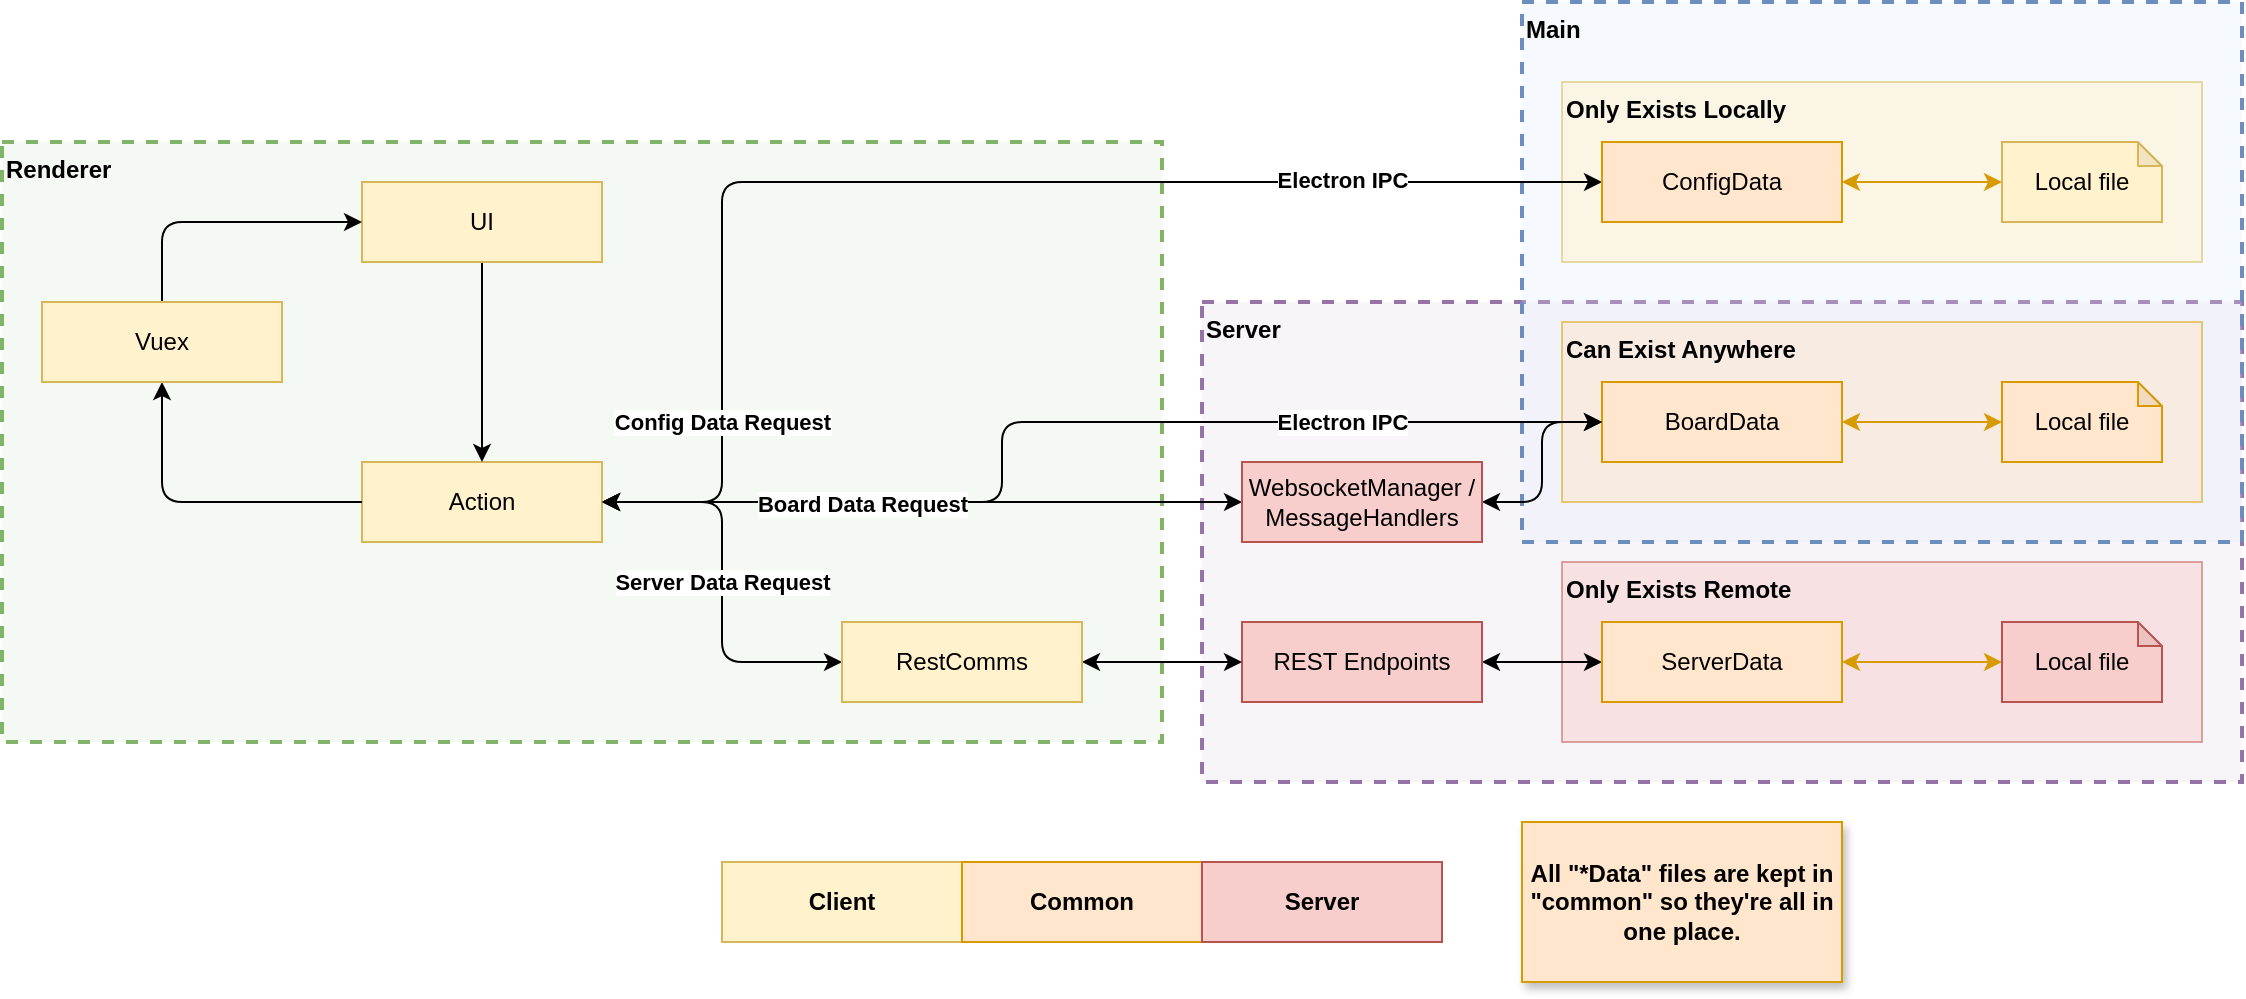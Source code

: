 <mxfile version="20.7.4" type="device"><diagram id="I5dCZkXRIhbGK4yqcfKX" name="Page-1"><mxGraphModel dx="1231" dy="727" grid="1" gridSize="10" guides="1" tooltips="1" connect="1" arrows="1" fold="1" page="1" pageScale="1" pageWidth="850" pageHeight="1100" math="0" shadow="0"><root><mxCell id="0"/><mxCell id="1" parent="0"/><mxCell id="-n_-xDAseKBe1zh5_1ba-4" value="Server" style="rounded=0;whiteSpace=wrap;html=1;verticalAlign=top;fontStyle=1;align=left;strokeWidth=2;dashed=1;fillColor=#e1d5e7;strokeColor=#9673a6;perimeterSpacing=0;glass=0;fillStyle=auto;fillOpacity=25;" parent="1" vertex="1"><mxGeometry x="620" y="200" width="520" height="240" as="geometry"/></mxCell><mxCell id="-n_-xDAseKBe1zh5_1ba-3" value="Main" style="rounded=0;whiteSpace=wrap;html=1;verticalAlign=top;fontStyle=1;align=left;strokeWidth=2;dashed=1;fillColor=#dae8fc;strokeColor=#6c8ebf;perimeterSpacing=0;glass=0;fillStyle=auto;fillOpacity=25;" parent="1" vertex="1"><mxGeometry x="780" y="50" width="360" height="270" as="geometry"/></mxCell><mxCell id="-n_-xDAseKBe1zh5_1ba-1" value="Renderer" style="rounded=0;whiteSpace=wrap;html=1;verticalAlign=top;fontStyle=1;align=left;strokeWidth=2;dashed=1;fillColor=#d5e8d4;strokeColor=#82b366;perimeterSpacing=0;glass=0;fillStyle=auto;fillOpacity=25;" parent="1" vertex="1"><mxGeometry x="20" y="120" width="580" height="300" as="geometry"/></mxCell><mxCell id="eVuMP-qe88cXhquZFNh7-8" value="All &quot;*Data&quot; files are kept in &quot;common&quot; so they're all in one place." style="rounded=0;whiteSpace=wrap;html=1;fillColor=#ffe6cc;strokeColor=#d79b00;fontStyle=1;glass=0;shadow=1;" parent="1" vertex="1"><mxGeometry x="780" y="460" width="160" height="80" as="geometry"/></mxCell><mxCell id="eVuMP-qe88cXhquZFNh7-6" value="Only Exists Remote" style="rounded=0;whiteSpace=wrap;html=1;sketch=0;strokeWidth=1;fillColor=#f8cecc;strokeColor=#b85450;fontStyle=1;align=left;verticalAlign=top;opacity=50;" parent="1" vertex="1"><mxGeometry x="800" y="330" width="320" height="90" as="geometry"/></mxCell><mxCell id="eVuMP-qe88cXhquZFNh7-5" value="Can Exist Anywhere" style="rounded=0;whiteSpace=wrap;html=1;sketch=0;strokeWidth=1;fillColor=#ffe6cc;strokeColor=#d79b00;fontStyle=1;align=left;verticalAlign=top;opacity=50;" parent="1" vertex="1"><mxGeometry x="800" y="210" width="320" height="90" as="geometry"/></mxCell><mxCell id="eVuMP-qe88cXhquZFNh7-4" value="Only Exists Locally" style="rounded=0;whiteSpace=wrap;html=1;sketch=0;strokeWidth=1;fillColor=#fff2cc;strokeColor=#d6b656;fontStyle=1;align=left;verticalAlign=top;opacity=50;" parent="1" vertex="1"><mxGeometry x="800" y="90" width="320" height="90" as="geometry"/></mxCell><mxCell id="AT8L72S1eIH0WpdXs7L9-47" style="edgeStyle=orthogonalEdgeStyle;rounded=1;orthogonalLoop=1;jettySize=auto;html=1;exitX=1;exitY=0.5;exitDx=0;exitDy=0;entryX=0;entryY=0.5;entryDx=0;entryDy=0;startArrow=classic;startFill=1;" parent="1" source="AT8L72S1eIH0WpdXs7L9-44" target="AT8L72S1eIH0WpdXs7L9-37" edge="1"><mxGeometry relative="1" as="geometry"><Array as="points"><mxPoint x="380" y="300"/><mxPoint x="380" y="140"/></Array></mxGeometry></mxCell><mxCell id="-n_-xDAseKBe1zh5_1ba-7" value="Electron IPC" style="edgeLabel;html=1;align=center;verticalAlign=middle;resizable=0;points=[];fontStyle=1" parent="AT8L72S1eIH0WpdXs7L9-47" vertex="1" connectable="0"><mxGeometry x="0.506" y="1" relative="1" as="geometry"><mxPoint x="33" as="offset"/></mxGeometry></mxCell><mxCell id="0aFK9B-e_eMhsSHs9_iM-3" value="&lt;b&gt;Config Data Request&lt;/b&gt;" style="edgeLabel;html=1;align=center;verticalAlign=middle;resizable=0;points=[];" vertex="1" connectable="0" parent="AT8L72S1eIH0WpdXs7L9-47"><mxGeometry x="-0.118" y="-2" relative="1" as="geometry"><mxPoint x="-71" y="118" as="offset"/></mxGeometry></mxCell><mxCell id="eVuMP-qe88cXhquZFNh7-2" style="edgeStyle=orthogonalEdgeStyle;rounded=1;orthogonalLoop=1;jettySize=auto;html=1;exitX=1;exitY=0.5;exitDx=0;exitDy=0;entryX=0;entryY=0.5;entryDx=0;entryDy=0;strokeColor=default;startArrow=classic;startFill=1;" parent="1" source="AT8L72S1eIH0WpdXs7L9-44" target="eVuMP-qe88cXhquZFNh7-1" edge="1"><mxGeometry relative="1" as="geometry"/></mxCell><mxCell id="0aFK9B-e_eMhsSHs9_iM-4" value="&lt;b&gt;Server Data Request&lt;/b&gt;" style="edgeLabel;html=1;align=center;verticalAlign=middle;resizable=0;points=[];" vertex="1" connectable="0" parent="eVuMP-qe88cXhquZFNh7-2"><mxGeometry x="0.6" y="-2" relative="1" as="geometry"><mxPoint x="-20" y="-42" as="offset"/></mxGeometry></mxCell><mxCell id="AT8L72S1eIH0WpdXs7L9-44" value="Action" style="rounded=0;whiteSpace=wrap;html=1;verticalAlign=middle;fontStyle=0;align=center;fillColor=#fff2cc;strokeColor=#d6b656;strokeWidth=1;" parent="1" vertex="1"><mxGeometry x="200" y="280" width="120" height="40" as="geometry"/></mxCell><mxCell id="AT8L72S1eIH0WpdXs7L9-6" style="edgeStyle=orthogonalEdgeStyle;rounded=1;orthogonalLoop=1;jettySize=auto;html=1;exitX=1;exitY=0.5;exitDx=0;exitDy=0;entryX=0;entryY=0.5;entryDx=0;entryDy=0;entryPerimeter=0;startArrow=classic;startFill=1;fillColor=#ffe6cc;strokeColor=#d79b00;" parent="1" source="AT8L72S1eIH0WpdXs7L9-1" target="AT8L72S1eIH0WpdXs7L9-5" edge="1"><mxGeometry relative="1" as="geometry"/></mxCell><mxCell id="AT8L72S1eIH0WpdXs7L9-1" value="BoardData" style="rounded=0;whiteSpace=wrap;html=1;fillColor=#ffe6cc;strokeColor=#d79b00;strokeWidth=1;" parent="1" vertex="1"><mxGeometry x="820" y="240" width="120" height="40" as="geometry"/></mxCell><mxCell id="AT8L72S1eIH0WpdXs7L9-31" style="edgeStyle=orthogonalEdgeStyle;rounded=1;orthogonalLoop=1;jettySize=auto;html=1;exitX=1;exitY=0.5;exitDx=0;exitDy=0;entryX=0;entryY=0.5;entryDx=0;entryDy=0;startArrow=classic;startFill=1;" parent="1" source="AT8L72S1eIH0WpdXs7L9-2" target="AT8L72S1eIH0WpdXs7L9-4" edge="1"><mxGeometry relative="1" as="geometry"><mxPoint x="780" y="380" as="sourcePoint"/></mxGeometry></mxCell><mxCell id="AT8L72S1eIH0WpdXs7L9-2" value="REST Endpoints" style="rounded=0;whiteSpace=wrap;html=1;fillColor=#f8cecc;strokeColor=#b85450;strokeWidth=1;" parent="1" vertex="1"><mxGeometry x="640" y="360" width="120" height="40" as="geometry"/></mxCell><mxCell id="AT8L72S1eIH0WpdXs7L9-24" style="edgeStyle=orthogonalEdgeStyle;rounded=1;orthogonalLoop=1;jettySize=auto;html=1;exitX=1;exitY=0.5;exitDx=0;exitDy=0;entryX=0;entryY=0.5;entryDx=0;entryDy=0;startArrow=classic;startFill=1;" parent="1" source="AT8L72S1eIH0WpdXs7L9-44" target="AT8L72S1eIH0WpdXs7L9-23" edge="1"><mxGeometry relative="1" as="geometry"><mxPoint x="560" y="300" as="sourcePoint"/></mxGeometry></mxCell><mxCell id="AT8L72S1eIH0WpdXs7L9-7" style="edgeStyle=orthogonalEdgeStyle;rounded=1;orthogonalLoop=1;jettySize=auto;html=1;exitX=1;exitY=0.5;exitDx=0;exitDy=0;entryX=0;entryY=0.5;entryDx=0;entryDy=0;entryPerimeter=0;startArrow=classic;startFill=1;fillColor=#ffe6cc;strokeColor=#d79b00;" parent="1" source="AT8L72S1eIH0WpdXs7L9-4" target="AT8L72S1eIH0WpdXs7L9-46" edge="1"><mxGeometry relative="1" as="geometry"><mxPoint x="1020" y="390" as="targetPoint"/></mxGeometry></mxCell><mxCell id="AT8L72S1eIH0WpdXs7L9-4" value="ServerData" style="rounded=0;whiteSpace=wrap;html=1;fillColor=#ffe6cc;strokeColor=#d79b00;strokeWidth=1;" parent="1" vertex="1"><mxGeometry x="820" y="360" width="120" height="40" as="geometry"/></mxCell><mxCell id="AT8L72S1eIH0WpdXs7L9-5" value="Local file" style="shape=note;whiteSpace=wrap;html=1;backgroundOutline=1;darkOpacity=0.05;fillColor=#ffe6cc;strokeColor=#d79b00;size=12;strokeWidth=1;" parent="1" vertex="1"><mxGeometry x="1020" y="240" width="80" height="40" as="geometry"/></mxCell><mxCell id="AT8L72S1eIH0WpdXs7L9-22" style="edgeStyle=orthogonalEdgeStyle;rounded=1;orthogonalLoop=1;jettySize=auto;html=1;exitX=1;exitY=0.5;exitDx=0;exitDy=0;entryX=0;entryY=0.5;entryDx=0;entryDy=0;startArrow=classic;startFill=1;" parent="1" source="AT8L72S1eIH0WpdXs7L9-44" target="AT8L72S1eIH0WpdXs7L9-1" edge="1"><mxGeometry relative="1" as="geometry"><mxPoint x="560" y="260" as="sourcePoint"/><Array as="points"><mxPoint x="520" y="300"/><mxPoint x="520" y="260"/></Array></mxGeometry></mxCell><mxCell id="-n_-xDAseKBe1zh5_1ba-6" value="Electron IPC" style="edgeLabel;html=1;align=center;verticalAlign=middle;resizable=0;points=[];fontStyle=1" parent="AT8L72S1eIH0WpdXs7L9-22" vertex="1" connectable="0"><mxGeometry x="-0.177" y="1" relative="1" as="geometry"><mxPoint x="171" y="-18" as="offset"/></mxGeometry></mxCell><mxCell id="0aFK9B-e_eMhsSHs9_iM-2" value="Board Data Request" style="edgeLabel;html=1;align=center;verticalAlign=middle;resizable=0;points=[];fontStyle=1" vertex="1" connectable="0" parent="AT8L72S1eIH0WpdXs7L9-22"><mxGeometry x="-0.593" y="-1" relative="1" as="geometry"><mxPoint x="20" as="offset"/></mxGeometry></mxCell><mxCell id="AT8L72S1eIH0WpdXs7L9-20" style="edgeStyle=orthogonalEdgeStyle;rounded=1;orthogonalLoop=1;jettySize=auto;html=1;exitX=0;exitY=0.5;exitDx=0;exitDy=0;entryX=0.5;entryY=1;entryDx=0;entryDy=0;startArrow=none;startFill=0;" parent="1" source="AT8L72S1eIH0WpdXs7L9-44" target="AT8L72S1eIH0WpdXs7L9-19" edge="1"><mxGeometry relative="1" as="geometry"><mxPoint x="200" y="260" as="sourcePoint"/></mxGeometry></mxCell><mxCell id="AT8L72S1eIH0WpdXs7L9-18" style="edgeStyle=orthogonalEdgeStyle;rounded=1;orthogonalLoop=1;jettySize=auto;html=1;exitX=0.5;exitY=1;exitDx=0;exitDy=0;entryX=0.5;entryY=0;entryDx=0;entryDy=0;startArrow=none;startFill=0;" parent="1" source="AT8L72S1eIH0WpdXs7L9-17" target="AT8L72S1eIH0WpdXs7L9-44" edge="1"><mxGeometry relative="1" as="geometry"><mxPoint x="260" y="240" as="targetPoint"/></mxGeometry></mxCell><mxCell id="AT8L72S1eIH0WpdXs7L9-17" value="UI" style="rounded=0;whiteSpace=wrap;html=1;fillColor=#fff2cc;strokeColor=#d6b656;strokeWidth=1;" parent="1" vertex="1"><mxGeometry x="200" y="140" width="120" height="40" as="geometry"/></mxCell><mxCell id="AT8L72S1eIH0WpdXs7L9-21" style="edgeStyle=orthogonalEdgeStyle;rounded=1;orthogonalLoop=1;jettySize=auto;html=1;exitX=0.5;exitY=0;exitDx=0;exitDy=0;entryX=0;entryY=0.5;entryDx=0;entryDy=0;startArrow=none;startFill=0;" parent="1" source="AT8L72S1eIH0WpdXs7L9-19" target="AT8L72S1eIH0WpdXs7L9-17" edge="1"><mxGeometry relative="1" as="geometry"/></mxCell><mxCell id="AT8L72S1eIH0WpdXs7L9-19" value="Vuex" style="rounded=0;whiteSpace=wrap;html=1;fillColor=#fff2cc;strokeColor=#d6b656;strokeWidth=1;" parent="1" vertex="1"><mxGeometry x="40" y="200" width="120" height="40" as="geometry"/></mxCell><mxCell id="AT8L72S1eIH0WpdXs7L9-25" style="edgeStyle=orthogonalEdgeStyle;rounded=1;orthogonalLoop=1;jettySize=auto;html=1;exitX=1;exitY=0.5;exitDx=0;exitDy=0;entryX=0;entryY=0.5;entryDx=0;entryDy=0;startArrow=classic;startFill=1;" parent="1" source="AT8L72S1eIH0WpdXs7L9-23" target="AT8L72S1eIH0WpdXs7L9-1" edge="1"><mxGeometry relative="1" as="geometry"><mxPoint x="780" y="300" as="sourcePoint"/></mxGeometry></mxCell><mxCell id="AT8L72S1eIH0WpdXs7L9-23" value="WebsocketManager /&lt;br&gt;MessageHandlers" style="rounded=0;whiteSpace=wrap;html=1;fillColor=#f8cecc;strokeColor=#b85450;strokeWidth=1;" parent="1" vertex="1"><mxGeometry x="640" y="280" width="120" height="40" as="geometry"/></mxCell><mxCell id="AT8L72S1eIH0WpdXs7L9-34" value="Client" style="rounded=0;whiteSpace=wrap;html=1;fillColor=#fff2cc;strokeColor=#d6b656;fontStyle=1" parent="1" vertex="1"><mxGeometry x="380" y="480" width="120" height="40" as="geometry"/></mxCell><mxCell id="AT8L72S1eIH0WpdXs7L9-35" value="Common" style="rounded=0;whiteSpace=wrap;html=1;fillColor=#ffe6cc;strokeColor=#d79b00;fontStyle=1" parent="1" vertex="1"><mxGeometry x="500" y="480" width="120" height="40" as="geometry"/></mxCell><mxCell id="AT8L72S1eIH0WpdXs7L9-36" value="Server" style="rounded=0;whiteSpace=wrap;html=1;fillColor=#f8cecc;strokeColor=#b85450;fontStyle=1" parent="1" vertex="1"><mxGeometry x="620" y="480" width="120" height="40" as="geometry"/></mxCell><mxCell id="AT8L72S1eIH0WpdXs7L9-39" value="" style="edgeStyle=orthogonalEdgeStyle;rounded=1;orthogonalLoop=1;jettySize=auto;html=1;startArrow=classic;startFill=1;fillColor=#ffe6cc;strokeColor=#d79b00;" parent="1" source="AT8L72S1eIH0WpdXs7L9-37" target="AT8L72S1eIH0WpdXs7L9-38" edge="1"><mxGeometry relative="1" as="geometry"/></mxCell><mxCell id="AT8L72S1eIH0WpdXs7L9-37" value="ConfigData" style="rounded=0;whiteSpace=wrap;html=1;fillColor=#ffe6cc;strokeColor=#d79b00;strokeWidth=1;" parent="1" vertex="1"><mxGeometry x="820" y="120" width="120" height="40" as="geometry"/></mxCell><mxCell id="AT8L72S1eIH0WpdXs7L9-38" value="Local file" style="shape=note;whiteSpace=wrap;html=1;backgroundOutline=1;darkOpacity=0.05;fillColor=#fff2cc;strokeColor=#d6b656;size=12;strokeWidth=1;" parent="1" vertex="1"><mxGeometry x="1020" y="120" width="80" height="40" as="geometry"/></mxCell><mxCell id="AT8L72S1eIH0WpdXs7L9-46" value="Local file" style="shape=note;whiteSpace=wrap;html=1;backgroundOutline=1;darkOpacity=0.05;fillColor=#f8cecc;strokeColor=#b85450;size=12;strokeWidth=1;" parent="1" vertex="1"><mxGeometry x="1020" y="360" width="80" height="40" as="geometry"/></mxCell><mxCell id="eVuMP-qe88cXhquZFNh7-3" style="edgeStyle=orthogonalEdgeStyle;rounded=1;orthogonalLoop=1;jettySize=auto;html=1;exitX=1;exitY=0.5;exitDx=0;exitDy=0;entryX=0;entryY=0.5;entryDx=0;entryDy=0;strokeColor=default;startArrow=classic;startFill=1;" parent="1" source="eVuMP-qe88cXhquZFNh7-1" target="AT8L72S1eIH0WpdXs7L9-2" edge="1"><mxGeometry relative="1" as="geometry"/></mxCell><mxCell id="eVuMP-qe88cXhquZFNh7-1" value="RestComms" style="rounded=0;whiteSpace=wrap;html=1;fillColor=#fff2cc;strokeColor=#d6b656;strokeWidth=1;" parent="1" vertex="1"><mxGeometry x="440" y="360" width="120" height="40" as="geometry"/></mxCell></root></mxGraphModel></diagram></mxfile>